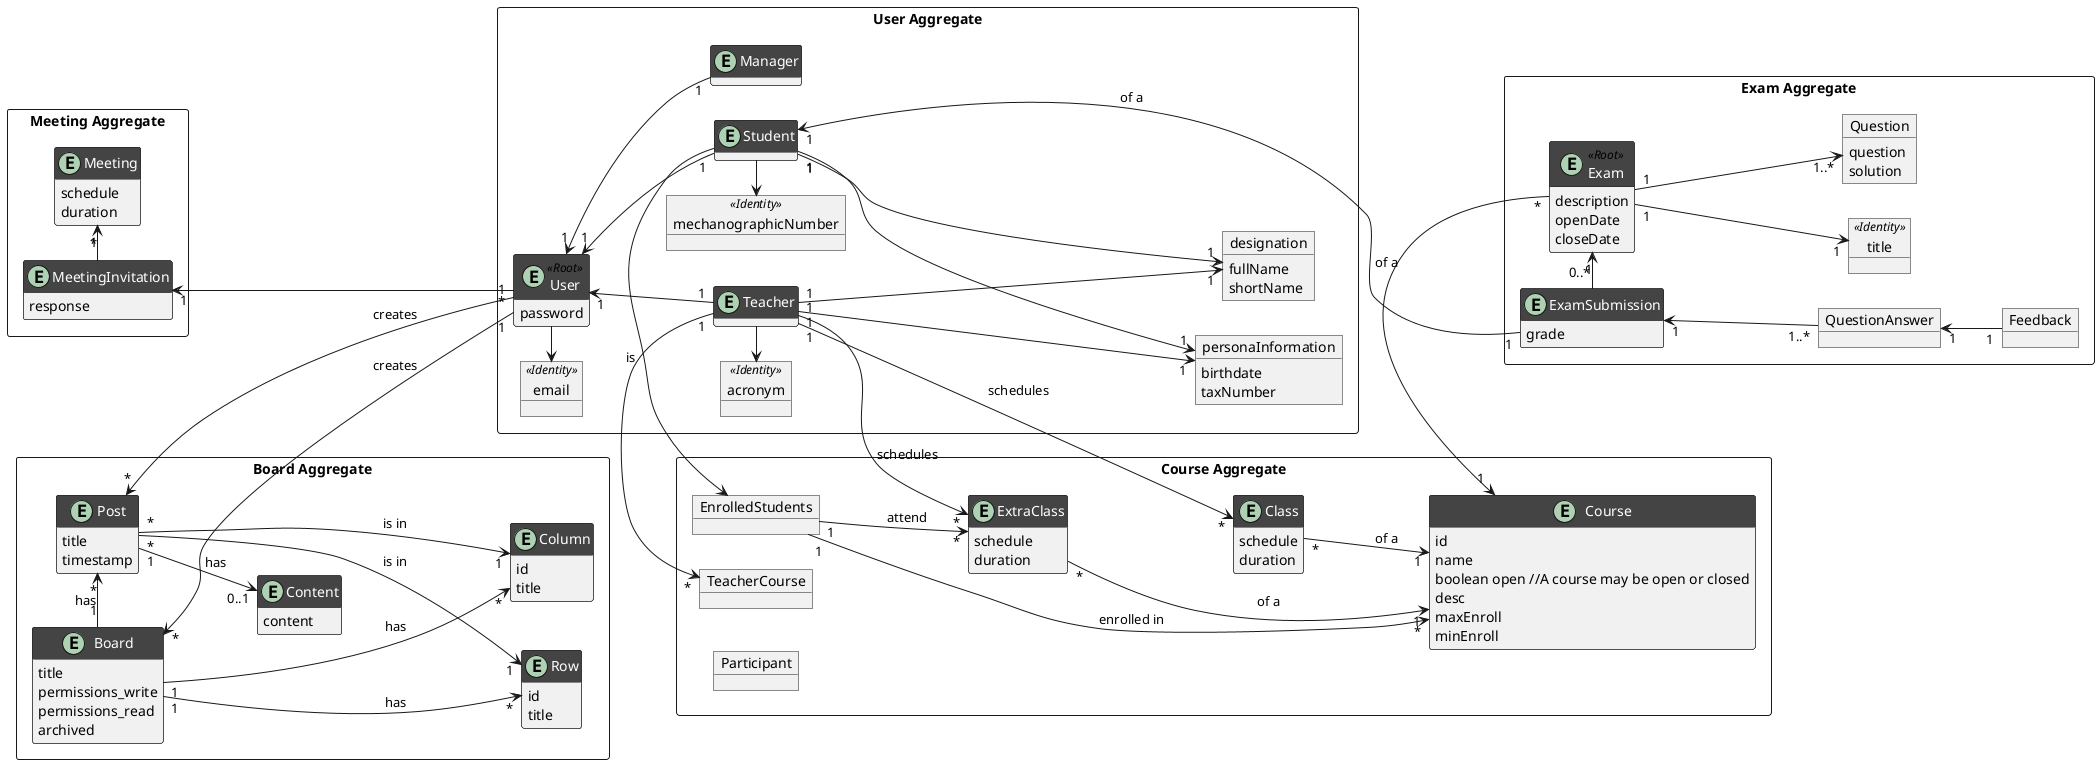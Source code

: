@startuml
hide methods
left to right direction
skinparam classAttributeIconSize 0
skinparam classFontColor automatic
skinparam classHeaderBackgroundColor #4

'//--//--//--//--//--/ User /--//--//--//--//--//--//

package "User Aggregate"     <<Rectangle>> {

    Entity User <<Root>> {
        password
    }

    Object email <<Identity>> {
    }

    Object designation {
        fullName
        shortName
    }

    Entity Teacher {
    }

    Object acronym <<Identity>>{
    }

    Entity Student {
    }

    Object mechanographicNumber <<Identity>>{
    }

    Entity Manager {
    }

    Object personaInformation {
        birthdate
        taxNumber
    }

}

'//--//--//--//--//--/ Exam /--//--//--//--//--//--//

package "Exam Aggregate" <<Rectangle>> {

    Entity Exam <<Root>> {
        description
        openDate
        closeDate
    }

    Object title <<Identity>>{
    }

    Object Question {
        question
        solution
    }

    Object Feedback {
    }

    Entity ExamSubmission {
    grade
    }

    Object QuestionAnswer {
    }

}


'//--//--//--//--//--/ Board /--//--//--//--//--//--//
package "Board Aggregate" <<Rectangle>> {
    Entity Board
    {
        title
        permissions_write
        permissions_read
        archived
    }

    Entity Column
    {
        id
        title
    }

    Entity Row
    {
        id
        title
    }

    Entity Post
    {
        title
    '    author
        timestamp
    }

    Entity Content
    {
        content
    }
}

'//--//--//--//--//--/ Meeting /--//--//--//--//--//--//
package "Meeting Aggregate" <<Rectangle>> {
    Entity Meeting
    {
        schedule
        duration
    }
    Entity MeetingInvitation {
    response
    }


}
'//--//--//--//--//--/ Course /--//--//--//--//--//--//
package "Course Aggregate" <<Rectangle>> {

Entity Course
{
    id
    name
    boolean open //A course may be open or closed
    desc
    maxEnroll
    minEnroll
}

Entity Class
{
    schedule
    duration
}

Entity ExtraClass
{
    schedule
    duration
}


'Entity EnrollmentRequest
'{
'    response
'}

Object EnrolledStudents {
}

Object TeacherCourse{
}

Object Participant {
}

}

'//--//--//

'//--//--//--//--//--/ User /--//--//--//--//--//--//

    User "1" <-- "1" Teacher
    User "1" <-- "1" Student
    User "1" <-- "1" Manager
    Teacher -l-> acronym
    Student -l-> mechanographicNumber
    User -l-> email


    Teacher "1" ---> "1" designation
    Student "1" ---> "1" designation
    Teacher "1" ---> "1" personaInformation
    Student "1" ---> "1" personaInformation

'//--//--//--//--//--/ Exam /--//--//--//--//--//--//

    Exam "1" --> "1..*" Question
    Exam "1" <-l- "0..*" ExamSubmission
    Student "1" <---- "1" ExamSubmission : of a
    QuestionAnswer "1"<--"1" Feedback
    ExamSubmission "1"<--"1..*" QuestionAnswer
    Exam "*" -> "1" Course : of a
    Exam "1" --> "1" title

'//--//--//--//--//--/ Board /--//--//--//--//--//--//

    User "1" -u---> "*" Board : creates
    Board "1" ----> "*" Column : has
    Board "1" ----> "*" Row : has
    Board "1" -> "*" Post : has
    Post "*" ----> "1" Column : is in
    Post "*" ----> "1" Row : is in
    User "1" --> "*" Post : creates
    Post "1" --> "0..1" Content : has

'//--//--//--//--//--/ Meeting /--//--//--//--//--//--//

    User "*" -u---> "1" MeetingInvitation
    MeetingInvitation "*" -r-> "1" Meeting

'//--//--//--//--//--/ Course /--//--//--//--//--//--//

    Class "*" --> "1" Course : of a
    ExtraClass "*" ---> "1" Course : of a
    'EnrollmentRequest "*" --> "*" Course
    'Student "1" -> "1" EnrollmentRequest
    'Student "*" -> "1" ExtraClass : attends
    Teacher "1" -> "*" Class : schedules
    Teacher "1" -> "*" ExtraClass : schedules
    Teacher "1" -> "*" TeacherCourse
    EnrolledStudents "1" --> "*" Course : enrolled in
    EnrolledStudents "1" --> "*" ExtraClass : attend

    Student -> EnrolledStudents : is


    'O que falta: entre student / enrolledstudents e classes/extra classes por uma classe participants, como o stor tinha dito, tal como por valueof das coisas principais, eliminar também a classe enrollmentrequest
@enduml